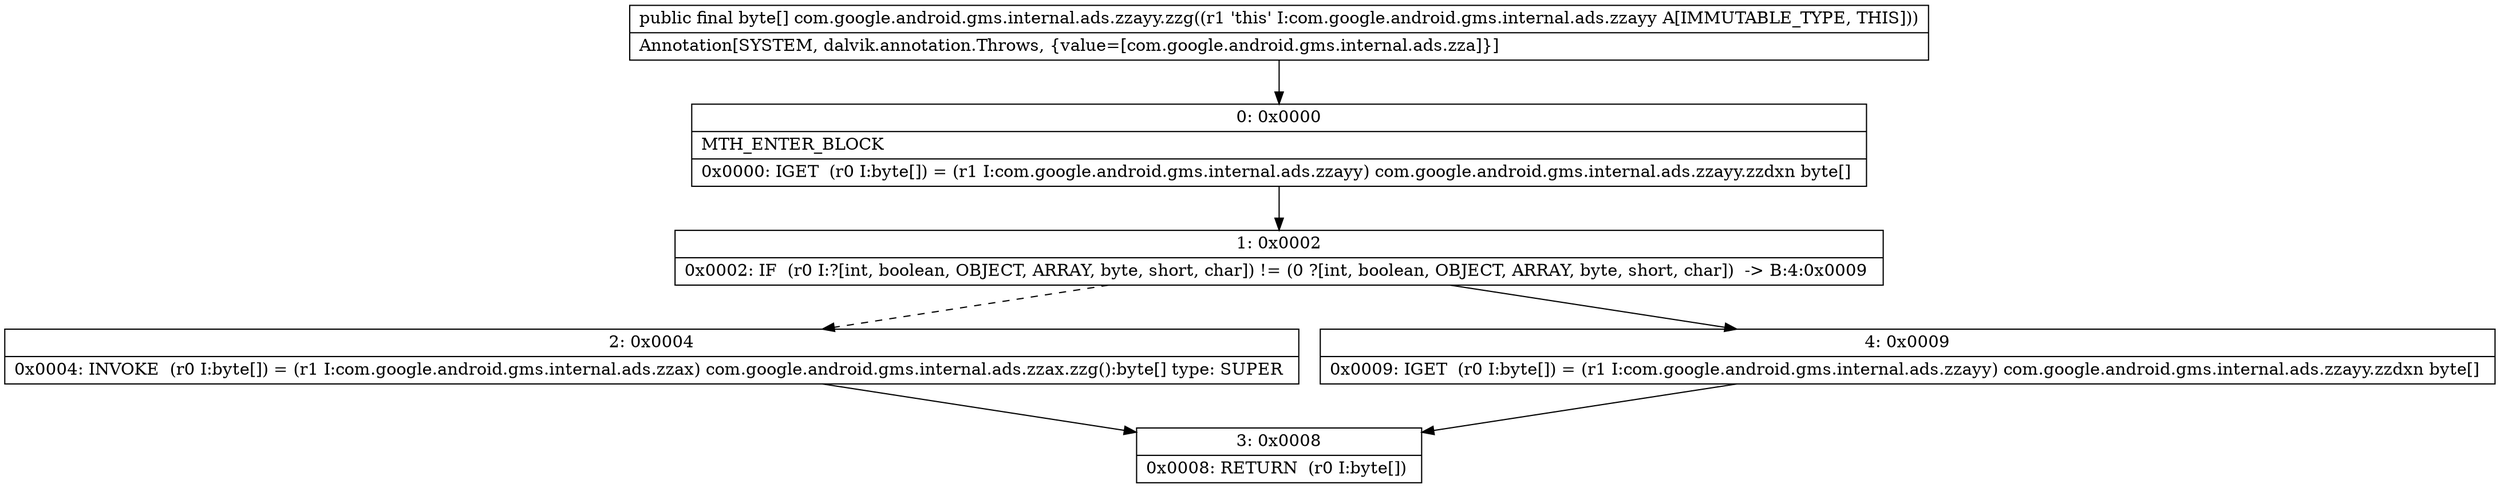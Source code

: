 digraph "CFG forcom.google.android.gms.internal.ads.zzayy.zzg()[B" {
Node_0 [shape=record,label="{0\:\ 0x0000|MTH_ENTER_BLOCK\l|0x0000: IGET  (r0 I:byte[]) = (r1 I:com.google.android.gms.internal.ads.zzayy) com.google.android.gms.internal.ads.zzayy.zzdxn byte[] \l}"];
Node_1 [shape=record,label="{1\:\ 0x0002|0x0002: IF  (r0 I:?[int, boolean, OBJECT, ARRAY, byte, short, char]) != (0 ?[int, boolean, OBJECT, ARRAY, byte, short, char])  \-\> B:4:0x0009 \l}"];
Node_2 [shape=record,label="{2\:\ 0x0004|0x0004: INVOKE  (r0 I:byte[]) = (r1 I:com.google.android.gms.internal.ads.zzax) com.google.android.gms.internal.ads.zzax.zzg():byte[] type: SUPER \l}"];
Node_3 [shape=record,label="{3\:\ 0x0008|0x0008: RETURN  (r0 I:byte[]) \l}"];
Node_4 [shape=record,label="{4\:\ 0x0009|0x0009: IGET  (r0 I:byte[]) = (r1 I:com.google.android.gms.internal.ads.zzayy) com.google.android.gms.internal.ads.zzayy.zzdxn byte[] \l}"];
MethodNode[shape=record,label="{public final byte[] com.google.android.gms.internal.ads.zzayy.zzg((r1 'this' I:com.google.android.gms.internal.ads.zzayy A[IMMUTABLE_TYPE, THIS]))  | Annotation[SYSTEM, dalvik.annotation.Throws, \{value=[com.google.android.gms.internal.ads.zza]\}]\l}"];
MethodNode -> Node_0;
Node_0 -> Node_1;
Node_1 -> Node_2[style=dashed];
Node_1 -> Node_4;
Node_2 -> Node_3;
Node_4 -> Node_3;
}

